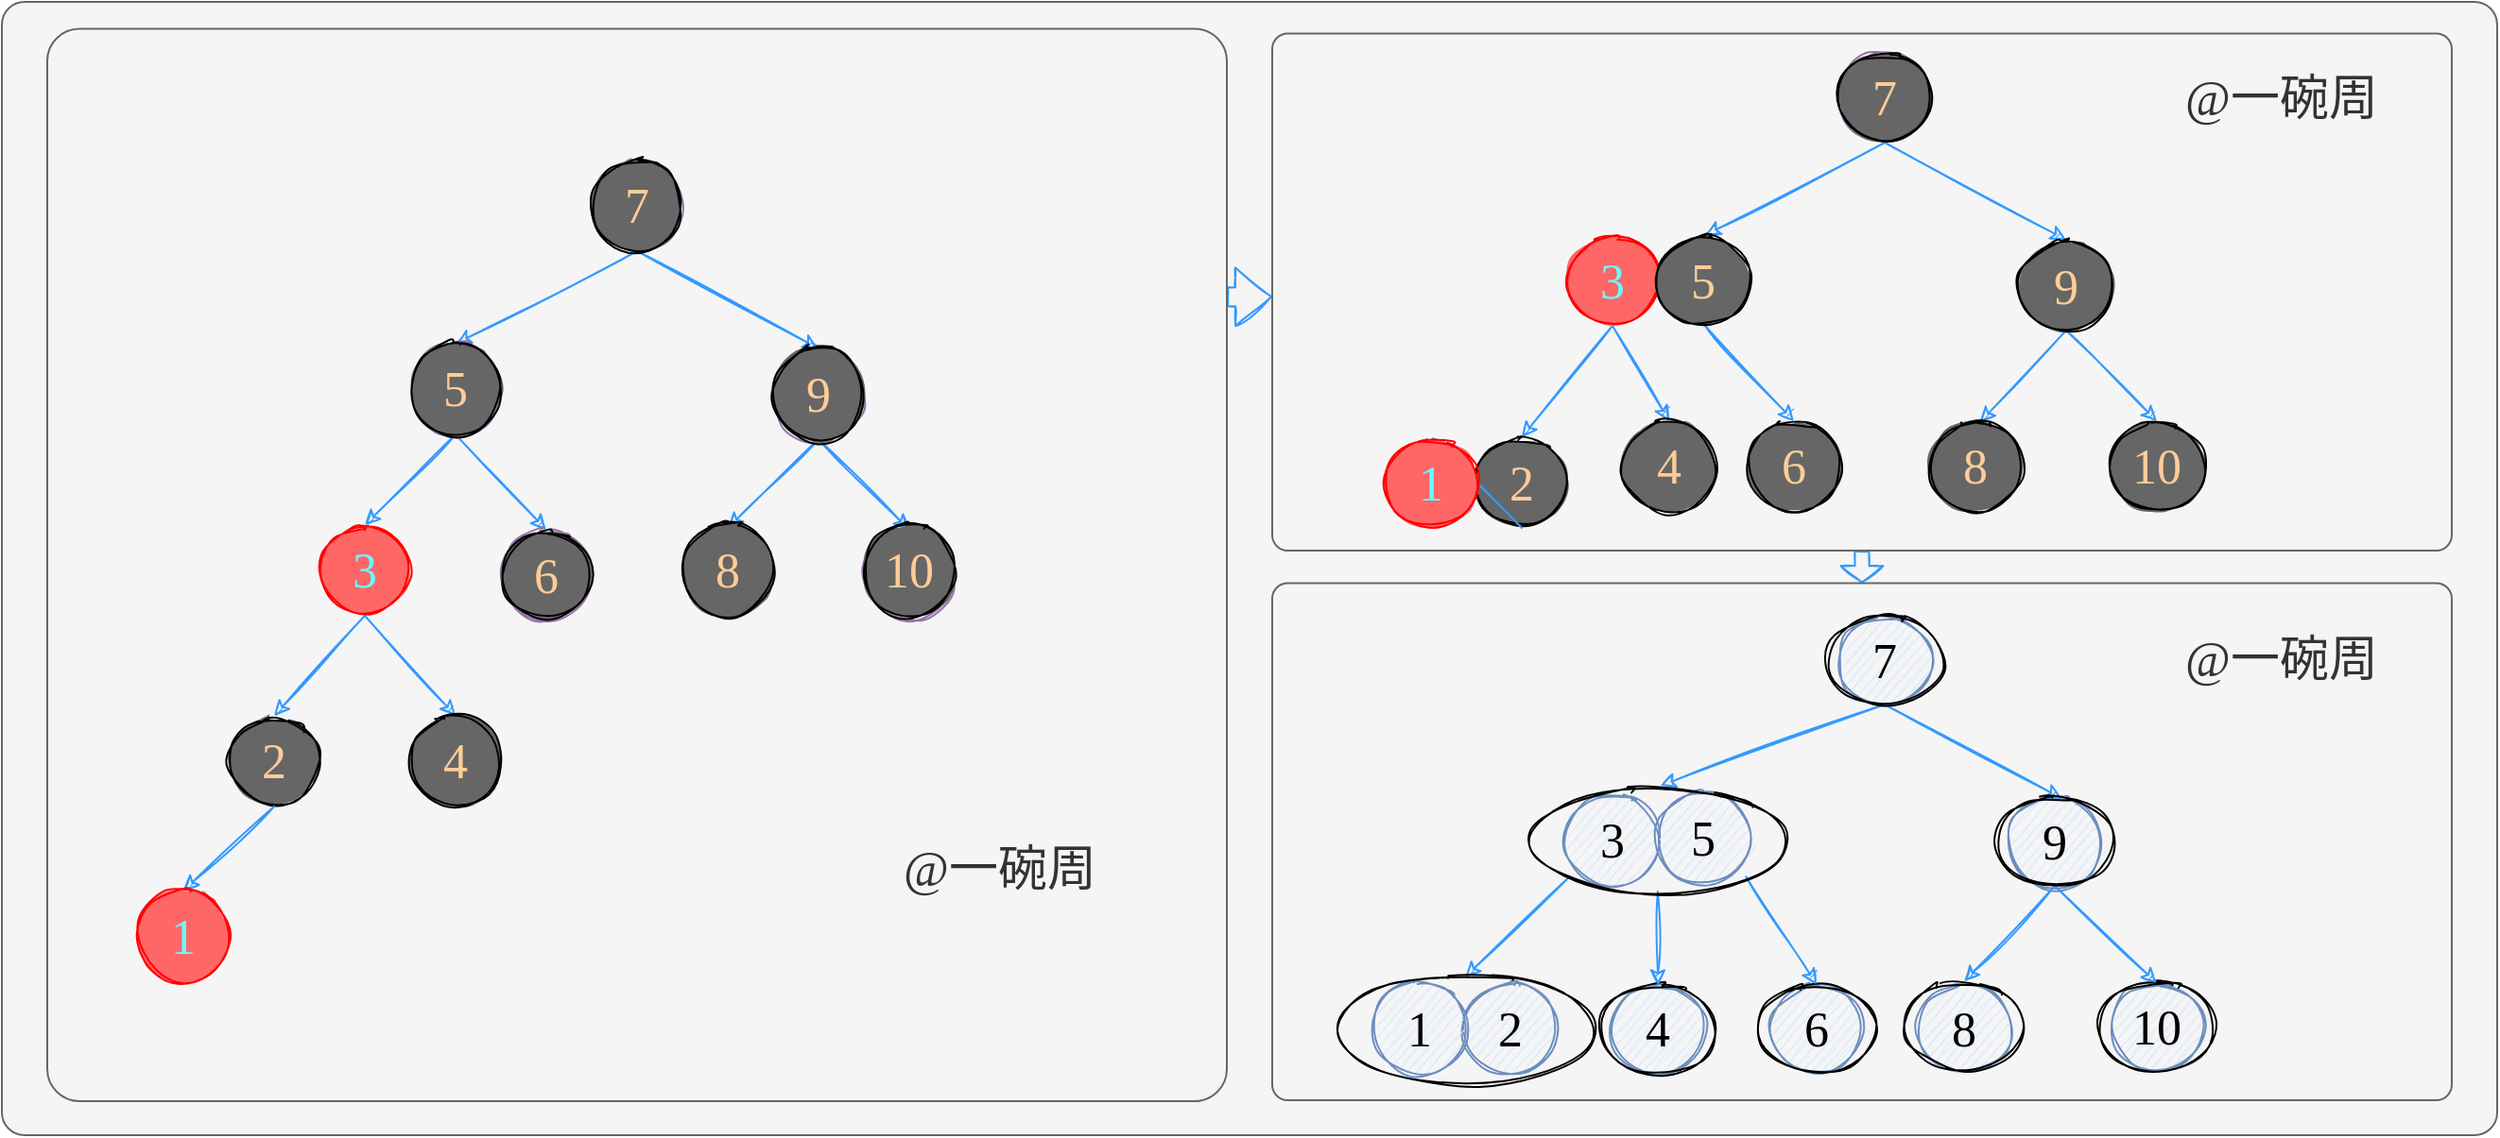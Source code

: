 <mxfile version="16.5.1" type="device"><diagram id="sbTQmbd6wwS1U6yTLp65" name="第 1 页"><mxGraphModel dx="-4282" dy="-186" grid="1" gridSize="6" guides="1" tooltips="1" connect="1" arrows="1" fold="1" page="0" pageScale="1" pageWidth="827" pageHeight="1169" math="0" shadow="0"><root><mxCell id="0"/><mxCell id="1" parent="0"/><mxCell id="3HToOvwyMLFtcGHc8Ekb-76" value="" style="rounded=1;whiteSpace=wrap;html=1;sketch=0;fillStyle=solid;fontFamily=Comic Sans MS;fontSize=22;fontColor=#333333;fillColor=#f5f5f5;strokeColor=#666666;arcSize=2;" vertex="1" parent="1"><mxGeometry x="6072" y="1200" width="1320" height="600" as="geometry"/></mxCell><mxCell id="3HToOvwyMLFtcGHc8Ekb-73" style="edgeStyle=none;rounded=0;sketch=1;orthogonalLoop=1;jettySize=auto;html=1;exitX=1;exitY=0.25;exitDx=0;exitDy=0;fontFamily=Comic Sans MS;fontSize=22;fontColor=#333333;strokeColor=#3399FF;strokeWidth=1;shape=flexArrow;" edge="1" parent="1" source="rxAGCjy9rbUy3xPKVwOK-19" target="3HToOvwyMLFtcGHc8Ekb-1"><mxGeometry relative="1" as="geometry"/></mxCell><mxCell id="rxAGCjy9rbUy3xPKVwOK-19" value="" style="rounded=1;whiteSpace=wrap;html=1;sketch=0;fillStyle=auto;fontFamily=Comic Sans MS;fontSize=26;strokeColor=#666666;fillColor=#f5f5f5;arcSize=3;fontColor=#333333;" parent="1" vertex="1"><mxGeometry x="6096" y="1214.25" width="624" height="567.75" as="geometry"/></mxCell><mxCell id="rxAGCjy9rbUy3xPKVwOK-16" style="edgeStyle=none;rounded=0;sketch=1;orthogonalLoop=1;jettySize=auto;html=1;exitX=0.5;exitY=1;exitDx=0;exitDy=0;strokeColor=#9673A6;" parent="1" edge="1"><mxGeometry relative="1" as="geometry"><mxPoint x="560" y="560" as="sourcePoint"/></mxGeometry></mxCell><mxCell id="H94IqiTyf-CZfNIgYXHl-122" value="@一碗周" style="text;html=1;strokeColor=none;fillColor=none;align=center;verticalAlign=middle;whiteSpace=wrap;rounded=0;sketch=1;fillStyle=auto;fontFamily=Comic Sans MS;fontSize=26;fontColor=#333333;" parent="1" vertex="1"><mxGeometry x="6540" y="1643.5" width="120" height="30" as="geometry"/></mxCell><mxCell id="NptfwbpKZvffplfdBvXp-280" value="&lt;font style=&quot;font-size: 26px&quot; face=&quot;Comic Sans MS&quot; color=&quot;#333333&quot;&gt;10&lt;/font&gt;" style="ellipse;whiteSpace=wrap;html=1;fillColor=#e1d5e7;strokeColor=#9673a6;sketch=1;fillStyle=auto;" parent="1" vertex="1"><mxGeometry x="6528" y="1479.5" width="48" height="48" as="geometry"/></mxCell><mxCell id="NptfwbpKZvffplfdBvXp-281" style="edgeStyle=none;rounded=0;sketch=1;orthogonalLoop=1;jettySize=auto;html=1;exitX=0.5;exitY=1;exitDx=0;exitDy=0;entryX=0.5;entryY=0;entryDx=0;entryDy=0;fontFamily=Comic Sans MS;fontSize=18;startArrow=none;startFill=0;endArrow=classic;endFill=1;strokeColor=#3399FF;" parent="1" source="NptfwbpKZvffplfdBvXp-283" target="NptfwbpKZvffplfdBvXp-284" edge="1"><mxGeometry relative="1" as="geometry"/></mxCell><mxCell id="NptfwbpKZvffplfdBvXp-282" style="edgeStyle=none;rounded=0;sketch=1;orthogonalLoop=1;jettySize=auto;html=1;exitX=0.5;exitY=1;exitDx=0;exitDy=0;entryX=0.5;entryY=0;entryDx=0;entryDy=0;fontFamily=Comic Sans MS;fontSize=18;startArrow=none;startFill=0;endArrow=classic;endFill=1;strokeColor=#3399FF;" parent="1" source="NptfwbpKZvffplfdBvXp-283" target="NptfwbpKZvffplfdBvXp-280" edge="1"><mxGeometry relative="1" as="geometry"/></mxCell><mxCell id="NptfwbpKZvffplfdBvXp-283" value="&lt;font style=&quot;font-size: 26px&quot; face=&quot;Comic Sans MS&quot; color=&quot;#333333&quot;&gt;9&lt;/font&gt;" style="ellipse;whiteSpace=wrap;html=1;fillColor=#e1d5e7;strokeColor=#9673a6;sketch=1;fillStyle=auto;" parent="1" vertex="1"><mxGeometry x="6480" y="1383.5" width="48" height="48" as="geometry"/></mxCell><mxCell id="NptfwbpKZvffplfdBvXp-284" value="&lt;font style=&quot;font-size: 26px&quot; face=&quot;Comic Sans MS&quot; color=&quot;#333333&quot;&gt;8&lt;/font&gt;" style="ellipse;whiteSpace=wrap;html=1;fillColor=#e1d5e7;strokeColor=#9673a6;sketch=1;fillStyle=auto;" parent="1" vertex="1"><mxGeometry x="6432" y="1478.5" width="48" height="48" as="geometry"/></mxCell><mxCell id="NptfwbpKZvffplfdBvXp-285" style="edgeStyle=none;rounded=0;sketch=1;orthogonalLoop=1;jettySize=auto;html=1;exitX=0.5;exitY=1;exitDx=0;exitDy=0;entryX=0.5;entryY=0;entryDx=0;entryDy=0;fontFamily=Comic Sans MS;fontSize=18;endArrow=classic;endFill=1;strokeColor=#3399FF;" parent="1" source="NptfwbpKZvffplfdBvXp-296" target="NptfwbpKZvffplfdBvXp-292" edge="1"><mxGeometry relative="1" as="geometry"/></mxCell><mxCell id="NptfwbpKZvffplfdBvXp-286" style="edgeStyle=none;rounded=0;sketch=1;orthogonalLoop=1;jettySize=auto;html=1;exitX=0.5;exitY=1;exitDx=0;exitDy=0;entryX=0.5;entryY=0;entryDx=0;entryDy=0;fontFamily=Comic Sans MS;fontSize=18;startArrow=none;startFill=0;endArrow=classic;endFill=1;strokeColor=#3399FF;" parent="1" source="NptfwbpKZvffplfdBvXp-287" target="NptfwbpKZvffplfdBvXp-283" edge="1"><mxGeometry relative="1" as="geometry"/></mxCell><mxCell id="NptfwbpKZvffplfdBvXp-287" value="&lt;font style=&quot;font-size: 26px&quot; face=&quot;Comic Sans MS&quot; color=&quot;#333333&quot;&gt;7&lt;/font&gt;" style="ellipse;whiteSpace=wrap;html=1;fillColor=#e1d5e7;strokeColor=#9673a6;sketch=1;fillStyle=auto;" parent="1" vertex="1"><mxGeometry x="6384" y="1284" width="48" height="48" as="geometry"/></mxCell><mxCell id="NptfwbpKZvffplfdBvXp-291" style="edgeStyle=none;rounded=0;sketch=1;orthogonalLoop=1;jettySize=auto;html=1;exitX=0.5;exitY=1;exitDx=0;exitDy=0;entryX=0.5;entryY=0;entryDx=0;entryDy=0;fontFamily=Comic Sans MS;fontSize=18;startArrow=none;startFill=0;endArrow=classic;endFill=1;strokeColor=#3399FF;" parent="1" source="NptfwbpKZvffplfdBvXp-287" target="NptfwbpKZvffplfdBvXp-296" edge="1"><mxGeometry relative="1" as="geometry"/></mxCell><mxCell id="NptfwbpKZvffplfdBvXp-292" value="&lt;font color=&quot;#333333&quot; face=&quot;Comic Sans MS&quot;&gt;&lt;span style=&quot;font-size: 26px&quot;&gt;6&lt;/span&gt;&lt;/font&gt;" style="ellipse;whiteSpace=wrap;html=1;fillColor=#e1d5e7;strokeColor=#9673a6;sketch=1;fillStyle=auto;" parent="1" vertex="1"><mxGeometry x="6336" y="1479.5" width="48" height="48" as="geometry"/></mxCell><mxCell id="NptfwbpKZvffplfdBvXp-293" style="edgeStyle=none;rounded=0;sketch=1;orthogonalLoop=1;jettySize=auto;html=1;exitX=0.5;exitY=1;exitDx=0;exitDy=0;entryX=0.5;entryY=0;entryDx=0;entryDy=0;fontFamily=Comic Sans MS;fontSize=18;startArrow=none;startFill=0;endArrow=classic;endFill=1;strokeColor=#3399FF;" parent="1" source="NptfwbpKZvffplfdBvXp-298" target="NptfwbpKZvffplfdBvXp-294" edge="1"><mxGeometry relative="1" as="geometry"/></mxCell><mxCell id="NptfwbpKZvffplfdBvXp-294" value="&lt;font face=&quot;Comic Sans MS&quot;&gt;&lt;span style=&quot;font-size: 26px&quot;&gt;4&lt;/span&gt;&lt;/font&gt;" style="ellipse;whiteSpace=wrap;html=1;fillColor=#666666;strokeColor=#000000;sketch=1;fillStyle=solid;fontColor=#FFCC99;" parent="1" vertex="1"><mxGeometry x="6288" y="1578" width="48" height="48" as="geometry"/></mxCell><mxCell id="NptfwbpKZvffplfdBvXp-295" style="edgeStyle=none;rounded=0;sketch=1;orthogonalLoop=1;jettySize=auto;html=1;exitX=0.5;exitY=1;exitDx=0;exitDy=0;entryX=0.5;entryY=0;entryDx=0;entryDy=0;fontFamily=Comic Sans MS;fontSize=18;startArrow=none;startFill=0;endArrow=classic;endFill=1;strokeColor=#3399FF;" parent="1" source="NptfwbpKZvffplfdBvXp-296" target="NptfwbpKZvffplfdBvXp-298" edge="1"><mxGeometry relative="1" as="geometry"/></mxCell><mxCell id="NptfwbpKZvffplfdBvXp-296" value="&lt;font color=&quot;#333333&quot; face=&quot;Comic Sans MS&quot;&gt;&lt;span style=&quot;font-size: 26px&quot;&gt;5&lt;/span&gt;&lt;/font&gt;" style="ellipse;whiteSpace=wrap;html=1;fillColor=#e1d5e7;strokeColor=#9673a6;sketch=1;fillStyle=auto;" parent="1" vertex="1"><mxGeometry x="6288" y="1381" width="48" height="48" as="geometry"/></mxCell><mxCell id="NptfwbpKZvffplfdBvXp-297" style="edgeStyle=none;rounded=0;sketch=1;orthogonalLoop=1;jettySize=auto;html=1;exitX=0.5;exitY=1;exitDx=0;exitDy=0;entryX=0.5;entryY=0;entryDx=0;entryDy=0;fontFamily=Comic Sans MS;fontSize=18;startArrow=none;startFill=0;endArrow=classic;endFill=1;strokeColor=#3399FF;" parent="1" source="NptfwbpKZvffplfdBvXp-298" target="NptfwbpKZvffplfdBvXp-299" edge="1"><mxGeometry relative="1" as="geometry"/></mxCell><mxCell id="NptfwbpKZvffplfdBvXp-298" value="&lt;font face=&quot;Comic Sans MS&quot;&gt;&lt;span style=&quot;font-size: 26px&quot;&gt;3&lt;/span&gt;&lt;/font&gt;" style="ellipse;whiteSpace=wrap;html=1;fillColor=#FF6666;strokeColor=#FF0000;sketch=1;fillStyle=solid;fontColor=#66FFFF;" parent="1" vertex="1"><mxGeometry x="6240" y="1477" width="48" height="48" as="geometry"/></mxCell><mxCell id="NptfwbpKZvffplfdBvXp-299" value="&lt;font face=&quot;Comic Sans MS&quot;&gt;&lt;span style=&quot;font-size: 26px&quot;&gt;2&lt;/span&gt;&lt;/font&gt;" style="ellipse;whiteSpace=wrap;html=1;fillColor=#666666;strokeColor=#000000;sketch=1;fillStyle=solid;fontColor=#FFCC99;" parent="1" vertex="1"><mxGeometry x="6192" y="1578" width="48" height="48" as="geometry"/></mxCell><mxCell id="NptfwbpKZvffplfdBvXp-323" style="edgeStyle=none;rounded=0;sketch=1;orthogonalLoop=1;jettySize=auto;html=1;exitX=0.5;exitY=1;exitDx=0;exitDy=0;entryX=0.5;entryY=0;entryDx=0;entryDy=0;fontFamily=Comic Sans MS;fontSize=18;startArrow=none;startFill=0;endArrow=classic;endFill=1;strokeColor=#3399FF;" parent="1" source="NptfwbpKZvffplfdBvXp-299" target="NptfwbpKZvffplfdBvXp-324" edge="1"><mxGeometry relative="1" as="geometry"><mxPoint x="6216" y="1626" as="sourcePoint"/></mxGeometry></mxCell><mxCell id="NptfwbpKZvffplfdBvXp-324" value="&lt;font face=&quot;Comic Sans MS&quot;&gt;&lt;span style=&quot;font-size: 26px&quot;&gt;1&lt;/span&gt;&lt;/font&gt;" style="ellipse;whiteSpace=wrap;html=1;fillColor=#FF6666;strokeColor=#FF0000;sketch=1;fillStyle=solid;fontColor=#66FFFF;" parent="1" vertex="1"><mxGeometry x="6144" y="1670.5" width="48" height="48" as="geometry"/></mxCell><mxCell id="NptfwbpKZvffplfdBvXp-337" value="&lt;font style=&quot;font-size: 26px&quot; face=&quot;Comic Sans MS&quot;&gt;7&lt;/font&gt;" style="ellipse;whiteSpace=wrap;html=1;fillColor=#666666;strokeColor=#000000;sketch=1;fillStyle=solid;fontColor=#FFCC99;" parent="1" vertex="1"><mxGeometry x="6384" y="1284" width="48" height="48" as="geometry"/></mxCell><mxCell id="NptfwbpKZvffplfdBvXp-338" value="&lt;font face=&quot;Comic Sans MS&quot;&gt;&lt;span style=&quot;font-size: 26px&quot;&gt;5&lt;/span&gt;&lt;/font&gt;" style="ellipse;whiteSpace=wrap;html=1;fillColor=#666666;strokeColor=#000000;sketch=1;fillStyle=solid;fontColor=#FFCC99;" parent="1" vertex="1"><mxGeometry x="6288" y="1381" width="48" height="48" as="geometry"/></mxCell><mxCell id="NptfwbpKZvffplfdBvXp-339" value="&lt;font style=&quot;font-size: 26px&quot; face=&quot;Comic Sans MS&quot;&gt;9&lt;/font&gt;" style="ellipse;whiteSpace=wrap;html=1;fillColor=#666666;strokeColor=#000000;sketch=1;fillStyle=solid;fontColor=#FFCC99;" parent="1" vertex="1"><mxGeometry x="6480" y="1383.5" width="48" height="48" as="geometry"/></mxCell><mxCell id="NptfwbpKZvffplfdBvXp-340" value="&lt;font style=&quot;font-size: 26px&quot; face=&quot;Comic Sans MS&quot;&gt;10&lt;/font&gt;" style="ellipse;whiteSpace=wrap;html=1;fillColor=#666666;strokeColor=#000000;sketch=1;fillStyle=solid;fontColor=#FFCC99;" parent="1" vertex="1"><mxGeometry x="6528" y="1477" width="48" height="48" as="geometry"/></mxCell><mxCell id="NptfwbpKZvffplfdBvXp-341" value="&lt;font style=&quot;font-size: 26px&quot; face=&quot;Comic Sans MS&quot;&gt;8&lt;/font&gt;" style="ellipse;whiteSpace=wrap;html=1;fillColor=#666666;strokeColor=#000000;sketch=1;fillStyle=solid;fontColor=#FFCC99;" parent="1" vertex="1"><mxGeometry x="6432" y="1477" width="48" height="48" as="geometry"/></mxCell><mxCell id="NptfwbpKZvffplfdBvXp-342" value="&lt;font face=&quot;Comic Sans MS&quot;&gt;&lt;span style=&quot;font-size: 26px&quot;&gt;6&lt;/span&gt;&lt;/font&gt;" style="ellipse;whiteSpace=wrap;html=1;fillColor=#666666;strokeColor=#000000;sketch=1;fillStyle=solid;fontColor=#FFCC99;" parent="1" vertex="1"><mxGeometry x="6336" y="1479.5" width="48" height="48" as="geometry"/></mxCell><mxCell id="3HToOvwyMLFtcGHc8Ekb-75" style="edgeStyle=none;shape=flexArrow;rounded=0;sketch=1;orthogonalLoop=1;jettySize=auto;html=1;exitX=0.5;exitY=1;exitDx=0;exitDy=0;entryX=0.5;entryY=0;entryDx=0;entryDy=0;fontFamily=Comic Sans MS;fontSize=22;fontColor=#333333;strokeColor=#3399FF;strokeWidth=1;width=7.486;endSize=2.553;endWidth=14.024;" edge="1" parent="1" source="3HToOvwyMLFtcGHc8Ekb-1" target="3HToOvwyMLFtcGHc8Ekb-28"><mxGeometry relative="1" as="geometry"/></mxCell><mxCell id="3HToOvwyMLFtcGHc8Ekb-1" value="" style="rounded=1;whiteSpace=wrap;html=1;sketch=0;fillStyle=auto;fontFamily=Comic Sans MS;fontSize=26;strokeColor=#666666;fillColor=#f5f5f5;arcSize=3;fontColor=#333333;" vertex="1" parent="1"><mxGeometry x="6744" y="1216.75" width="624" height="273.75" as="geometry"/></mxCell><mxCell id="3HToOvwyMLFtcGHc8Ekb-2" value="@一碗周" style="text;html=1;strokeColor=none;fillColor=none;align=center;verticalAlign=middle;whiteSpace=wrap;rounded=0;sketch=1;fillStyle=auto;fontFamily=Comic Sans MS;fontSize=26;fontColor=#333333;" vertex="1" parent="1"><mxGeometry x="7218" y="1235.5" width="120" height="30" as="geometry"/></mxCell><mxCell id="3HToOvwyMLFtcGHc8Ekb-4" style="edgeStyle=none;rounded=0;sketch=1;orthogonalLoop=1;jettySize=auto;html=1;exitX=0.5;exitY=1;exitDx=0;exitDy=0;entryX=0.55;entryY=0.012;entryDx=0;entryDy=0;fontFamily=Comic Sans MS;fontSize=18;startArrow=none;startFill=0;endArrow=classic;endFill=1;strokeColor=#3399FF;entryPerimeter=0;" edge="1" parent="1" target="3HToOvwyMLFtcGHc8Ekb-26"><mxGeometry relative="1" as="geometry"><mxPoint x="7164" y="1374" as="sourcePoint"/><mxPoint x="7116" y="1421" as="targetPoint"/></mxGeometry></mxCell><mxCell id="3HToOvwyMLFtcGHc8Ekb-5" style="edgeStyle=none;rounded=0;sketch=1;orthogonalLoop=1;jettySize=auto;html=1;exitX=0.5;exitY=1;exitDx=0;exitDy=0;entryX=0.5;entryY=0;entryDx=0;entryDy=0;fontFamily=Comic Sans MS;fontSize=18;startArrow=none;startFill=0;endArrow=classic;endFill=1;strokeColor=#3399FF;" edge="1" parent="1" target="3HToOvwyMLFtcGHc8Ekb-25"><mxGeometry relative="1" as="geometry"><mxPoint x="7164" y="1374" as="sourcePoint"/><mxPoint x="7212" y="1422" as="targetPoint"/></mxGeometry></mxCell><mxCell id="3HToOvwyMLFtcGHc8Ekb-8" style="edgeStyle=none;rounded=0;sketch=1;orthogonalLoop=1;jettySize=auto;html=1;exitX=0.5;exitY=1;exitDx=0;exitDy=0;entryX=0.5;entryY=0;entryDx=0;entryDy=0;fontFamily=Comic Sans MS;fontSize=18;endArrow=classic;endFill=1;strokeColor=#3399FF;" edge="1" parent="1"><mxGeometry relative="1" as="geometry"><mxPoint x="6973" y="1371.5" as="sourcePoint"/><mxPoint x="7020" y="1422" as="targetPoint"/></mxGeometry></mxCell><mxCell id="3HToOvwyMLFtcGHc8Ekb-9" style="edgeStyle=none;rounded=0;sketch=1;orthogonalLoop=1;jettySize=auto;html=1;exitX=0.5;exitY=1;exitDx=0;exitDy=0;entryX=0.5;entryY=0;entryDx=0;entryDy=0;fontFamily=Comic Sans MS;fontSize=18;startArrow=none;startFill=0;endArrow=classic;endFill=1;strokeColor=#3399FF;" edge="1" parent="1" source="3HToOvwyMLFtcGHc8Ekb-10"><mxGeometry relative="1" as="geometry"><mxPoint x="7164" y="1326" as="targetPoint"/></mxGeometry></mxCell><mxCell id="3HToOvwyMLFtcGHc8Ekb-10" value="&lt;font style=&quot;font-size: 26px&quot; face=&quot;Comic Sans MS&quot; color=&quot;#333333&quot;&gt;7&lt;/font&gt;" style="ellipse;whiteSpace=wrap;html=1;fillColor=#e1d5e7;strokeColor=#9673a6;sketch=1;fillStyle=auto;" vertex="1" parent="1"><mxGeometry x="7044" y="1226.5" width="48" height="48" as="geometry"/></mxCell><mxCell id="3HToOvwyMLFtcGHc8Ekb-11" style="edgeStyle=none;rounded=0;sketch=1;orthogonalLoop=1;jettySize=auto;html=1;exitX=0.5;exitY=1;exitDx=0;exitDy=0;entryX=0.5;entryY=0;entryDx=0;entryDy=0;fontFamily=Comic Sans MS;fontSize=18;startArrow=none;startFill=0;endArrow=classic;endFill=1;strokeColor=#3399FF;" edge="1" parent="1" source="3HToOvwyMLFtcGHc8Ekb-10"><mxGeometry relative="1" as="geometry"><mxPoint x="6973" y="1323.5" as="targetPoint"/></mxGeometry></mxCell><mxCell id="3HToOvwyMLFtcGHc8Ekb-13" style="edgeStyle=none;rounded=0;sketch=1;orthogonalLoop=1;jettySize=auto;html=1;exitX=0.5;exitY=1;exitDx=0;exitDy=0;entryX=0.5;entryY=0;entryDx=0;entryDy=0;fontFamily=Comic Sans MS;fontSize=18;startArrow=none;startFill=0;endArrow=classic;endFill=1;strokeColor=#3399FF;" edge="1" parent="1" source="3HToOvwyMLFtcGHc8Ekb-18" target="3HToOvwyMLFtcGHc8Ekb-14"><mxGeometry relative="1" as="geometry"/></mxCell><mxCell id="3HToOvwyMLFtcGHc8Ekb-14" value="&lt;font face=&quot;Comic Sans MS&quot;&gt;&lt;span style=&quot;font-size: 26px&quot;&gt;4&lt;/span&gt;&lt;/font&gt;" style="ellipse;whiteSpace=wrap;html=1;fillColor=#666666;strokeColor=#000000;sketch=1;fillStyle=solid;fontColor=#FFCC99;" vertex="1" parent="1"><mxGeometry x="6930" y="1422" width="48" height="48" as="geometry"/></mxCell><mxCell id="3HToOvwyMLFtcGHc8Ekb-15" style="edgeStyle=none;rounded=0;sketch=1;orthogonalLoop=1;jettySize=auto;html=1;exitX=0.5;exitY=1;exitDx=0;exitDy=0;entryX=0.5;entryY=0;entryDx=0;entryDy=0;fontFamily=Comic Sans MS;fontSize=18;startArrow=none;startFill=0;endArrow=classic;endFill=1;strokeColor=#3399FF;" edge="1" parent="1" target="3HToOvwyMLFtcGHc8Ekb-18"><mxGeometry relative="1" as="geometry"><mxPoint x="6973" y="1371.5" as="sourcePoint"/></mxGeometry></mxCell><mxCell id="3HToOvwyMLFtcGHc8Ekb-17" style="edgeStyle=none;rounded=0;sketch=1;orthogonalLoop=1;jettySize=auto;html=1;exitX=0.5;exitY=1;exitDx=0;exitDy=0;entryX=0.5;entryY=0;entryDx=0;entryDy=0;fontFamily=Comic Sans MS;fontSize=18;startArrow=none;startFill=0;endArrow=classic;endFill=1;strokeColor=#3399FF;" edge="1" parent="1" source="3HToOvwyMLFtcGHc8Ekb-18" target="3HToOvwyMLFtcGHc8Ekb-19"><mxGeometry relative="1" as="geometry"/></mxCell><mxCell id="3HToOvwyMLFtcGHc8Ekb-18" value="&lt;font face=&quot;Comic Sans MS&quot;&gt;&lt;span style=&quot;font-size: 26px&quot;&gt;3&lt;/span&gt;&lt;/font&gt;" style="ellipse;whiteSpace=wrap;html=1;fillColor=#FF6666;strokeColor=#FF0000;sketch=1;fillStyle=solid;fontColor=#66FFFF;" vertex="1" parent="1"><mxGeometry x="6900" y="1323.5" width="48" height="48" as="geometry"/></mxCell><mxCell id="3HToOvwyMLFtcGHc8Ekb-19" value="&lt;font face=&quot;Comic Sans MS&quot;&gt;&lt;span style=&quot;font-size: 26px&quot;&gt;2&lt;/span&gt;&lt;/font&gt;" style="ellipse;whiteSpace=wrap;html=1;fillColor=#666666;strokeColor=#000000;sketch=1;fillStyle=solid;fontColor=#FFCC99;" vertex="1" parent="1"><mxGeometry x="6852" y="1430.5" width="48" height="48" as="geometry"/></mxCell><mxCell id="3HToOvwyMLFtcGHc8Ekb-20" style="edgeStyle=none;rounded=0;sketch=1;orthogonalLoop=1;jettySize=auto;html=1;exitX=0.5;exitY=1;exitDx=0;exitDy=0;entryX=0.5;entryY=0;entryDx=0;entryDy=0;fontFamily=Comic Sans MS;fontSize=18;startArrow=none;startFill=0;endArrow=classic;endFill=1;strokeColor=#3399FF;" edge="1" parent="1" source="3HToOvwyMLFtcGHc8Ekb-19" target="3HToOvwyMLFtcGHc8Ekb-21"><mxGeometry relative="1" as="geometry"><mxPoint x="6876" y="1568.5" as="sourcePoint"/></mxGeometry></mxCell><mxCell id="3HToOvwyMLFtcGHc8Ekb-21" value="&lt;font face=&quot;Comic Sans MS&quot;&gt;&lt;span style=&quot;font-size: 26px&quot;&gt;1&lt;/span&gt;&lt;/font&gt;" style="ellipse;whiteSpace=wrap;html=1;fillColor=#FF6666;strokeColor=#FF0000;sketch=1;fillStyle=solid;fontColor=#66FFFF;" vertex="1" parent="1"><mxGeometry x="6804" y="1430.5" width="48" height="48" as="geometry"/></mxCell><mxCell id="3HToOvwyMLFtcGHc8Ekb-22" value="&lt;font style=&quot;font-size: 26px&quot; face=&quot;Comic Sans MS&quot;&gt;7&lt;/font&gt;" style="ellipse;whiteSpace=wrap;html=1;fillColor=#666666;strokeColor=#000000;sketch=1;fillStyle=solid;fontColor=#FFCC99;" vertex="1" parent="1"><mxGeometry x="7044" y="1226.5" width="48" height="48" as="geometry"/></mxCell><mxCell id="3HToOvwyMLFtcGHc8Ekb-23" value="&lt;font face=&quot;Comic Sans MS&quot;&gt;&lt;span style=&quot;font-size: 26px&quot;&gt;5&lt;/span&gt;&lt;/font&gt;" style="ellipse;whiteSpace=wrap;html=1;fillColor=#666666;strokeColor=#000000;sketch=1;fillStyle=solid;fontColor=#FFCC99;" vertex="1" parent="1"><mxGeometry x="6948" y="1323.5" width="48" height="48" as="geometry"/></mxCell><mxCell id="3HToOvwyMLFtcGHc8Ekb-24" value="&lt;font style=&quot;font-size: 26px&quot; face=&quot;Comic Sans MS&quot;&gt;9&lt;/font&gt;" style="ellipse;whiteSpace=wrap;html=1;fillColor=#666666;strokeColor=#000000;sketch=1;fillStyle=solid;fontColor=#FFCC99;" vertex="1" parent="1"><mxGeometry x="7140" y="1326.5" width="48" height="48" as="geometry"/></mxCell><mxCell id="3HToOvwyMLFtcGHc8Ekb-25" value="&lt;font style=&quot;font-size: 26px&quot; face=&quot;Comic Sans MS&quot;&gt;10&lt;/font&gt;" style="ellipse;whiteSpace=wrap;html=1;fillColor=#666666;strokeColor=#000000;sketch=1;fillStyle=solid;fontColor=#FFCC99;" vertex="1" parent="1"><mxGeometry x="7188" y="1422" width="48" height="48" as="geometry"/></mxCell><mxCell id="3HToOvwyMLFtcGHc8Ekb-26" value="&lt;font style=&quot;font-size: 26px&quot; face=&quot;Comic Sans MS&quot;&gt;8&lt;/font&gt;" style="ellipse;whiteSpace=wrap;html=1;fillColor=#666666;strokeColor=#000000;sketch=1;fillStyle=solid;fontColor=#FFCC99;" vertex="1" parent="1"><mxGeometry x="7092" y="1422" width="48" height="48" as="geometry"/></mxCell><mxCell id="3HToOvwyMLFtcGHc8Ekb-28" value="" style="rounded=1;whiteSpace=wrap;html=1;sketch=0;fillStyle=auto;fontFamily=Comic Sans MS;fontSize=26;strokeColor=#666666;fillColor=#f5f5f5;arcSize=3;fontColor=#333333;" vertex="1" parent="1"><mxGeometry x="6744" y="1507.75" width="624" height="273.75" as="geometry"/></mxCell><mxCell id="3HToOvwyMLFtcGHc8Ekb-29" value="@一碗周" style="text;html=1;strokeColor=none;fillColor=none;align=center;verticalAlign=middle;whiteSpace=wrap;rounded=0;sketch=1;fillStyle=auto;fontFamily=Comic Sans MS;fontSize=26;fontColor=#333333;" vertex="1" parent="1"><mxGeometry x="7218" y="1533.25" width="120" height="30" as="geometry"/></mxCell><mxCell id="3HToOvwyMLFtcGHc8Ekb-41" value="&lt;font face=&quot;Comic Sans MS&quot;&gt;&lt;span style=&quot;font-size: 26px&quot;&gt;4&lt;/span&gt;&lt;/font&gt;" style="ellipse;whiteSpace=wrap;html=1;fillColor=#dae8fc;strokeColor=#6c8ebf;sketch=1;fillStyle=auto;" vertex="1" parent="1"><mxGeometry x="6924" y="1719.75" width="48" height="48" as="geometry"/></mxCell><mxCell id="3HToOvwyMLFtcGHc8Ekb-45" value="&lt;font face=&quot;Comic Sans MS&quot;&gt;&lt;span style=&quot;font-size: 26px&quot;&gt;3&lt;/span&gt;&lt;/font&gt;" style="ellipse;whiteSpace=wrap;html=1;fillColor=#dae8fc;strokeColor=#6c8ebf;sketch=1;fillStyle=auto;" vertex="1" parent="1"><mxGeometry x="6900" y="1620" width="48" height="48" as="geometry"/></mxCell><mxCell id="3HToOvwyMLFtcGHc8Ekb-46" value="&lt;font face=&quot;Comic Sans MS&quot;&gt;&lt;span style=&quot;font-size: 26px&quot;&gt;2&lt;/span&gt;&lt;/font&gt;" style="ellipse;whiteSpace=wrap;html=1;fillColor=#dae8fc;strokeColor=#6c8ebf;sketch=1;fillStyle=auto;" vertex="1" parent="1"><mxGeometry x="6846" y="1719.75" width="48" height="48" as="geometry"/></mxCell><mxCell id="3HToOvwyMLFtcGHc8Ekb-48" value="&lt;font face=&quot;Comic Sans MS&quot;&gt;&lt;span style=&quot;font-size: 26px&quot;&gt;1&lt;/span&gt;&lt;/font&gt;" style="ellipse;whiteSpace=wrap;html=1;fillColor=#dae8fc;strokeColor=#6c8ebf;sketch=1;fillStyle=auto;" vertex="1" parent="1"><mxGeometry x="6798" y="1719.75" width="48" height="48" as="geometry"/></mxCell><mxCell id="3HToOvwyMLFtcGHc8Ekb-49" value="&lt;font style=&quot;font-size: 26px&quot; face=&quot;Comic Sans MS&quot;&gt;7&lt;/font&gt;" style="ellipse;whiteSpace=wrap;html=1;fillColor=#dae8fc;strokeColor=#6c8ebf;sketch=1;fillStyle=auto;" vertex="1" parent="1"><mxGeometry x="7044" y="1525" width="48" height="48" as="geometry"/></mxCell><mxCell id="3HToOvwyMLFtcGHc8Ekb-50" value="&lt;font face=&quot;Comic Sans MS&quot;&gt;&lt;span style=&quot;font-size: 26px&quot;&gt;5&lt;/span&gt;&lt;/font&gt;" style="ellipse;whiteSpace=wrap;html=1;fillColor=#dae8fc;strokeColor=#6c8ebf;sketch=1;fillStyle=auto;" vertex="1" parent="1"><mxGeometry x="6948" y="1618.75" width="48" height="48" as="geometry"/></mxCell><mxCell id="3HToOvwyMLFtcGHc8Ekb-51" value="&lt;font style=&quot;font-size: 26px&quot; face=&quot;Comic Sans MS&quot;&gt;9&lt;/font&gt;" style="ellipse;whiteSpace=wrap;html=1;fillColor=#dae8fc;strokeColor=#6c8ebf;sketch=1;fillStyle=auto;" vertex="1" parent="1"><mxGeometry x="7134" y="1621.25" width="48" height="48" as="geometry"/></mxCell><mxCell id="3HToOvwyMLFtcGHc8Ekb-52" value="&lt;font style=&quot;font-size: 26px&quot; face=&quot;Comic Sans MS&quot;&gt;10&lt;/font&gt;" style="ellipse;whiteSpace=wrap;html=1;fillColor=#dae8fc;strokeColor=#6c8ebf;sketch=1;fillStyle=auto;" vertex="1" parent="1"><mxGeometry x="7188" y="1718.5" width="48" height="48" as="geometry"/></mxCell><mxCell id="3HToOvwyMLFtcGHc8Ekb-53" value="&lt;font style=&quot;font-size: 26px&quot; face=&quot;Comic Sans MS&quot;&gt;8&lt;/font&gt;" style="ellipse;whiteSpace=wrap;html=1;fillColor=#dae8fc;strokeColor=#6c8ebf;sketch=1;fillStyle=auto;" vertex="1" parent="1"><mxGeometry x="7086" y="1719.75" width="48" height="48" as="geometry"/></mxCell><mxCell id="3HToOvwyMLFtcGHc8Ekb-54" value="&lt;font face=&quot;Comic Sans MS&quot;&gt;&lt;span style=&quot;font-size: 26px&quot;&gt;6&lt;/span&gt;&lt;/font&gt;" style="ellipse;whiteSpace=wrap;html=1;fillColor=#dae8fc;strokeColor=#6c8ebf;sketch=1;fillStyle=auto;" vertex="1" parent="1"><mxGeometry x="7008" y="1719.75" width="48" height="48" as="geometry"/></mxCell><mxCell id="3HToOvwyMLFtcGHc8Ekb-55" value="&lt;font face=&quot;Comic Sans MS&quot;&gt;&lt;span style=&quot;font-size: 26px&quot;&gt;6&lt;/span&gt;&lt;/font&gt;" style="ellipse;whiteSpace=wrap;html=1;fillColor=#666666;strokeColor=#000000;sketch=1;fillStyle=solid;fontColor=#FFCC99;" vertex="1" parent="1"><mxGeometry x="6996" y="1422" width="48" height="48" as="geometry"/></mxCell><mxCell id="3HToOvwyMLFtcGHc8Ekb-66" style="edgeStyle=none;rounded=0;sketch=1;orthogonalLoop=1;jettySize=auto;html=1;exitX=0.5;exitY=1;exitDx=0;exitDy=0;entryX=0.51;entryY=-0.037;entryDx=0;entryDy=0;entryPerimeter=0;fontFamily=Comic Sans MS;fontSize=22;fontColor=#333333;strokeColor=#3399FF;strokeWidth=1;" edge="1" parent="1" source="3HToOvwyMLFtcGHc8Ekb-57" target="3HToOvwyMLFtcGHc8Ekb-64"><mxGeometry relative="1" as="geometry"/></mxCell><mxCell id="3HToOvwyMLFtcGHc8Ekb-67" style="edgeStyle=none;rounded=0;sketch=1;orthogonalLoop=1;jettySize=auto;html=1;exitX=0.5;exitY=1;exitDx=0;exitDy=0;entryX=0.561;entryY=0.009;entryDx=0;entryDy=0;entryPerimeter=0;fontFamily=Comic Sans MS;fontSize=22;fontColor=#333333;strokeColor=#3399FF;strokeWidth=1;" edge="1" parent="1" source="3HToOvwyMLFtcGHc8Ekb-57" target="3HToOvwyMLFtcGHc8Ekb-63"><mxGeometry relative="1" as="geometry"/></mxCell><mxCell id="3HToOvwyMLFtcGHc8Ekb-57" value="" style="ellipse;whiteSpace=wrap;html=1;rounded=1;sketch=1;fillStyle=dashed;fontFamily=Comic Sans MS;fontSize=22;fontColor=#333333;fillColor=none;" vertex="1" parent="1"><mxGeometry x="7038" y="1525" width="60" height="47" as="geometry"/></mxCell><mxCell id="3HToOvwyMLFtcGHc8Ekb-59" value="" style="ellipse;whiteSpace=wrap;html=1;rounded=1;sketch=1;fillStyle=dashed;fontFamily=Comic Sans MS;fontSize=22;fontColor=#333333;fillColor=none;" vertex="1" parent="1"><mxGeometry x="6918" y="1720.75" width="60" height="47" as="geometry"/></mxCell><mxCell id="3HToOvwyMLFtcGHc8Ekb-60" value="" style="ellipse;whiteSpace=wrap;html=1;rounded=1;sketch=1;fillStyle=dashed;fontFamily=Comic Sans MS;fontSize=22;fontColor=#333333;fillColor=none;" vertex="1" parent="1"><mxGeometry x="7002" y="1720.25" width="60" height="47" as="geometry"/></mxCell><mxCell id="3HToOvwyMLFtcGHc8Ekb-61" value="" style="ellipse;whiteSpace=wrap;html=1;rounded=1;sketch=1;fillStyle=dashed;fontFamily=Comic Sans MS;fontSize=22;fontColor=#333333;fillColor=none;" vertex="1" parent="1"><mxGeometry x="7080" y="1718.5" width="60" height="47" as="geometry"/></mxCell><mxCell id="3HToOvwyMLFtcGHc8Ekb-62" value="" style="ellipse;whiteSpace=wrap;html=1;rounded=1;sketch=1;fillStyle=dashed;fontFamily=Comic Sans MS;fontSize=22;fontColor=#333333;fillColor=none;" vertex="1" parent="1"><mxGeometry x="7182" y="1719.5" width="60" height="47" as="geometry"/></mxCell><mxCell id="3HToOvwyMLFtcGHc8Ekb-68" style="edgeStyle=none;rounded=0;sketch=1;orthogonalLoop=1;jettySize=auto;html=1;exitX=0.5;exitY=1;exitDx=0;exitDy=0;entryX=0.5;entryY=0;entryDx=0;entryDy=0;fontFamily=Comic Sans MS;fontSize=22;fontColor=#333333;strokeColor=#3399FF;strokeWidth=1;" edge="1" parent="1" source="3HToOvwyMLFtcGHc8Ekb-63" target="3HToOvwyMLFtcGHc8Ekb-61"><mxGeometry relative="1" as="geometry"/></mxCell><mxCell id="3HToOvwyMLFtcGHc8Ekb-69" style="edgeStyle=none;rounded=0;sketch=1;orthogonalLoop=1;jettySize=auto;html=1;exitX=0.5;exitY=1;exitDx=0;exitDy=0;entryX=0.5;entryY=0;entryDx=0;entryDy=0;fontFamily=Comic Sans MS;fontSize=22;fontColor=#333333;strokeColor=#3399FF;strokeWidth=1;" edge="1" parent="1" source="3HToOvwyMLFtcGHc8Ekb-63" target="3HToOvwyMLFtcGHc8Ekb-62"><mxGeometry relative="1" as="geometry"/></mxCell><mxCell id="3HToOvwyMLFtcGHc8Ekb-63" value="" style="ellipse;whiteSpace=wrap;html=1;rounded=1;sketch=1;fillStyle=dashed;fontFamily=Comic Sans MS;fontSize=22;fontColor=#333333;fillColor=none;" vertex="1" parent="1"><mxGeometry x="7128" y="1621.25" width="60" height="46.75" as="geometry"/></mxCell><mxCell id="3HToOvwyMLFtcGHc8Ekb-70" style="edgeStyle=none;rounded=0;sketch=1;orthogonalLoop=1;jettySize=auto;html=1;exitX=1;exitY=1;exitDx=0;exitDy=0;entryX=0.5;entryY=0;entryDx=0;entryDy=0;fontFamily=Comic Sans MS;fontSize=22;fontColor=#333333;strokeColor=#3399FF;strokeWidth=1;" edge="1" parent="1" source="3HToOvwyMLFtcGHc8Ekb-64" target="3HToOvwyMLFtcGHc8Ekb-60"><mxGeometry relative="1" as="geometry"/></mxCell><mxCell id="3HToOvwyMLFtcGHc8Ekb-71" style="edgeStyle=none;rounded=0;sketch=1;orthogonalLoop=1;jettySize=auto;html=1;exitX=0.5;exitY=1;exitDx=0;exitDy=0;fontFamily=Comic Sans MS;fontSize=22;fontColor=#333333;strokeColor=#3399FF;strokeWidth=1;" edge="1" parent="1" source="3HToOvwyMLFtcGHc8Ekb-64" target="3HToOvwyMLFtcGHc8Ekb-59"><mxGeometry relative="1" as="geometry"/></mxCell><mxCell id="3HToOvwyMLFtcGHc8Ekb-72" style="edgeStyle=none;rounded=0;sketch=1;orthogonalLoop=1;jettySize=auto;html=1;exitX=0;exitY=1;exitDx=0;exitDy=0;entryX=0.5;entryY=0;entryDx=0;entryDy=0;fontFamily=Comic Sans MS;fontSize=22;fontColor=#333333;strokeColor=#3399FF;strokeWidth=1;" edge="1" parent="1" source="3HToOvwyMLFtcGHc8Ekb-64" target="3HToOvwyMLFtcGHc8Ekb-65"><mxGeometry relative="1" as="geometry"/></mxCell><mxCell id="3HToOvwyMLFtcGHc8Ekb-64" value="" style="ellipse;whiteSpace=wrap;html=1;rounded=1;sketch=1;fillStyle=dashed;fontFamily=Comic Sans MS;fontSize=22;fontColor=#333333;fillColor=none;" vertex="1" parent="1"><mxGeometry x="6882" y="1617" width="132" height="54" as="geometry"/></mxCell><mxCell id="3HToOvwyMLFtcGHc8Ekb-65" value="" style="ellipse;whiteSpace=wrap;html=1;rounded=1;sketch=1;fillStyle=dashed;fontFamily=Comic Sans MS;fontSize=22;fontColor=#333333;fillColor=none;" vertex="1" parent="1"><mxGeometry x="6780" y="1716.25" width="132" height="56" as="geometry"/></mxCell></root></mxGraphModel></diagram></mxfile>